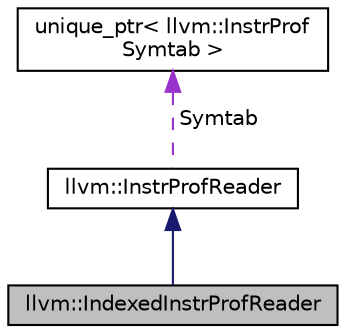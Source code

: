 digraph "llvm::IndexedInstrProfReader"
{
 // LATEX_PDF_SIZE
  bgcolor="transparent";
  edge [fontname="Helvetica",fontsize="10",labelfontname="Helvetica",labelfontsize="10"];
  node [fontname="Helvetica",fontsize="10",shape="box"];
  Node1 [label="llvm::IndexedInstrProfReader",height=0.2,width=0.4,color="black", fillcolor="grey75", style="filled", fontcolor="black",tooltip="Reader for the indexed binary instrprof format."];
  Node2 -> Node1 [dir="back",color="midnightblue",fontsize="10",style="solid",fontname="Helvetica"];
  Node2 [label="llvm::InstrProfReader",height=0.2,width=0.4,color="black",URL="$classllvm_1_1InstrProfReader.html",tooltip="Base class and interface for reading profiling data of any known instrprof format."];
  Node3 -> Node2 [dir="back",color="darkorchid3",fontsize="10",style="dashed",label=" Symtab" ,fontname="Helvetica"];
  Node3 [label="unique_ptr\< llvm::InstrProf\lSymtab \>",height=0.2,width=0.4,color="black",tooltip=" "];
}

